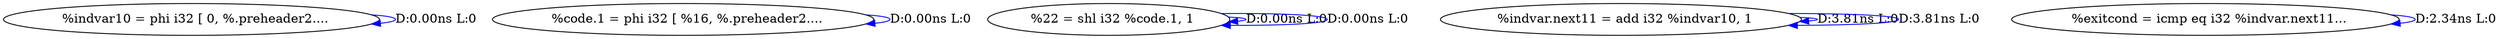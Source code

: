 digraph {
Node0x41002c0[label="  %indvar10 = phi i32 [ 0, %.preheader2...."];
Node0x41002c0 -> Node0x41002c0[label="D:0.00ns L:0",color=blue];
Node0x4100400[label="  %code.1 = phi i32 [ %16, %.preheader2...."];
Node0x4100400 -> Node0x4100400[label="D:0.00ns L:0",color=blue];
Node0x4100540[label="  %22 = shl i32 %code.1, 1"];
Node0x4100540 -> Node0x4100540[label="D:0.00ns L:0",color=blue];
Node0x4100540 -> Node0x4100540[label="D:0.00ns L:0",color=blue];
Node0x4100680[label="  %indvar.next11 = add i32 %indvar10, 1"];
Node0x4100680 -> Node0x4100680[label="D:3.81ns L:0",color=blue];
Node0x4100680 -> Node0x4100680[label="D:3.81ns L:0",color=blue];
Node0x41007c0[label="  %exitcond = icmp eq i32 %indvar.next11..."];
Node0x41007c0 -> Node0x41007c0[label="D:2.34ns L:0",color=blue];
}
